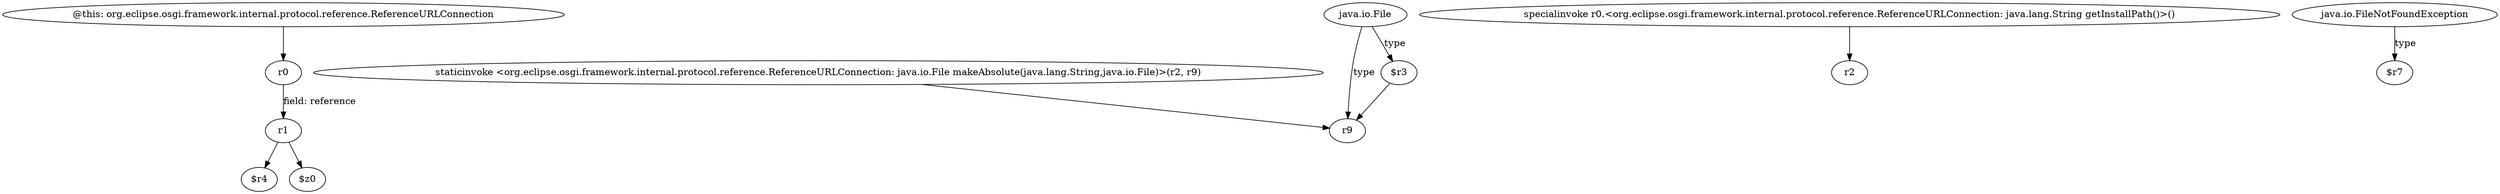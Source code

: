digraph g {
0[label="r1"]
1[label="$r4"]
0->1[label=""]
2[label="@this: org.eclipse.osgi.framework.internal.protocol.reference.ReferenceURLConnection"]
3[label="r0"]
2->3[label=""]
4[label="staticinvoke <org.eclipse.osgi.framework.internal.protocol.reference.ReferenceURLConnection: java.io.File makeAbsolute(java.lang.String,java.io.File)>(r2, r9)"]
5[label="r9"]
4->5[label=""]
6[label="specialinvoke r0.<org.eclipse.osgi.framework.internal.protocol.reference.ReferenceURLConnection: java.lang.String getInstallPath()>()"]
7[label="r2"]
6->7[label=""]
3->0[label="field: reference"]
8[label="java.io.File"]
8->5[label="type"]
9[label="$z0"]
0->9[label=""]
10[label="$r3"]
8->10[label="type"]
10->5[label=""]
11[label="java.io.FileNotFoundException"]
12[label="$r7"]
11->12[label="type"]
}